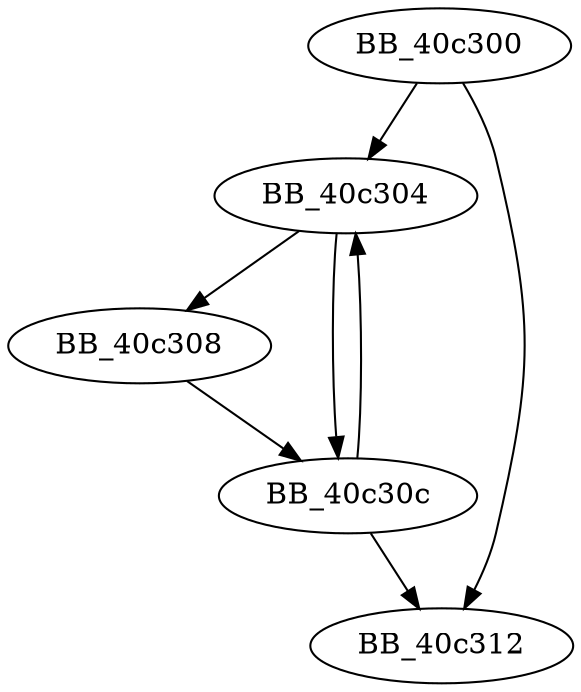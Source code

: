 DiGraph sub_40C300{
BB_40c300->BB_40c304
BB_40c300->BB_40c312
BB_40c304->BB_40c308
BB_40c304->BB_40c30c
BB_40c308->BB_40c30c
BB_40c30c->BB_40c304
BB_40c30c->BB_40c312
}
